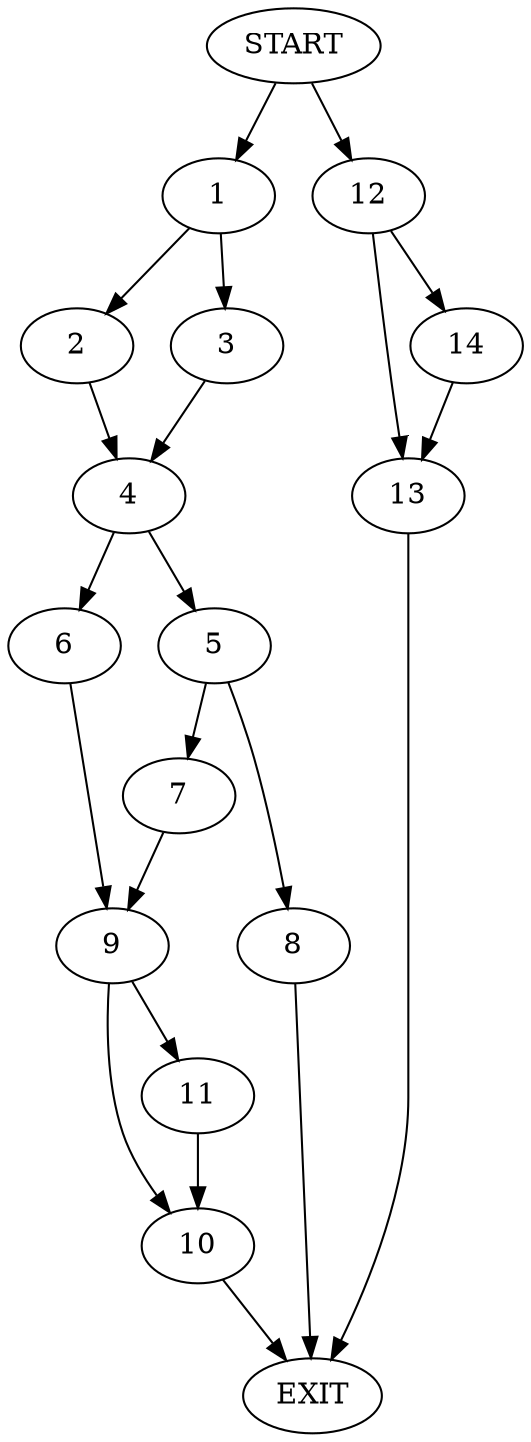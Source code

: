 digraph {
0 [label="START"]
15 [label="EXIT"]
0 -> 1
1 -> 2
1 -> 3
3 -> 4
2 -> 4
4 -> 5
4 -> 6
5 -> 7
5 -> 8
6 -> 9
9 -> 10
9 -> 11
7 -> 9
8 -> 15
11 -> 10
10 -> 15
0 -> 12
12 -> 13
12 -> 14
14 -> 13
13 -> 15
}
